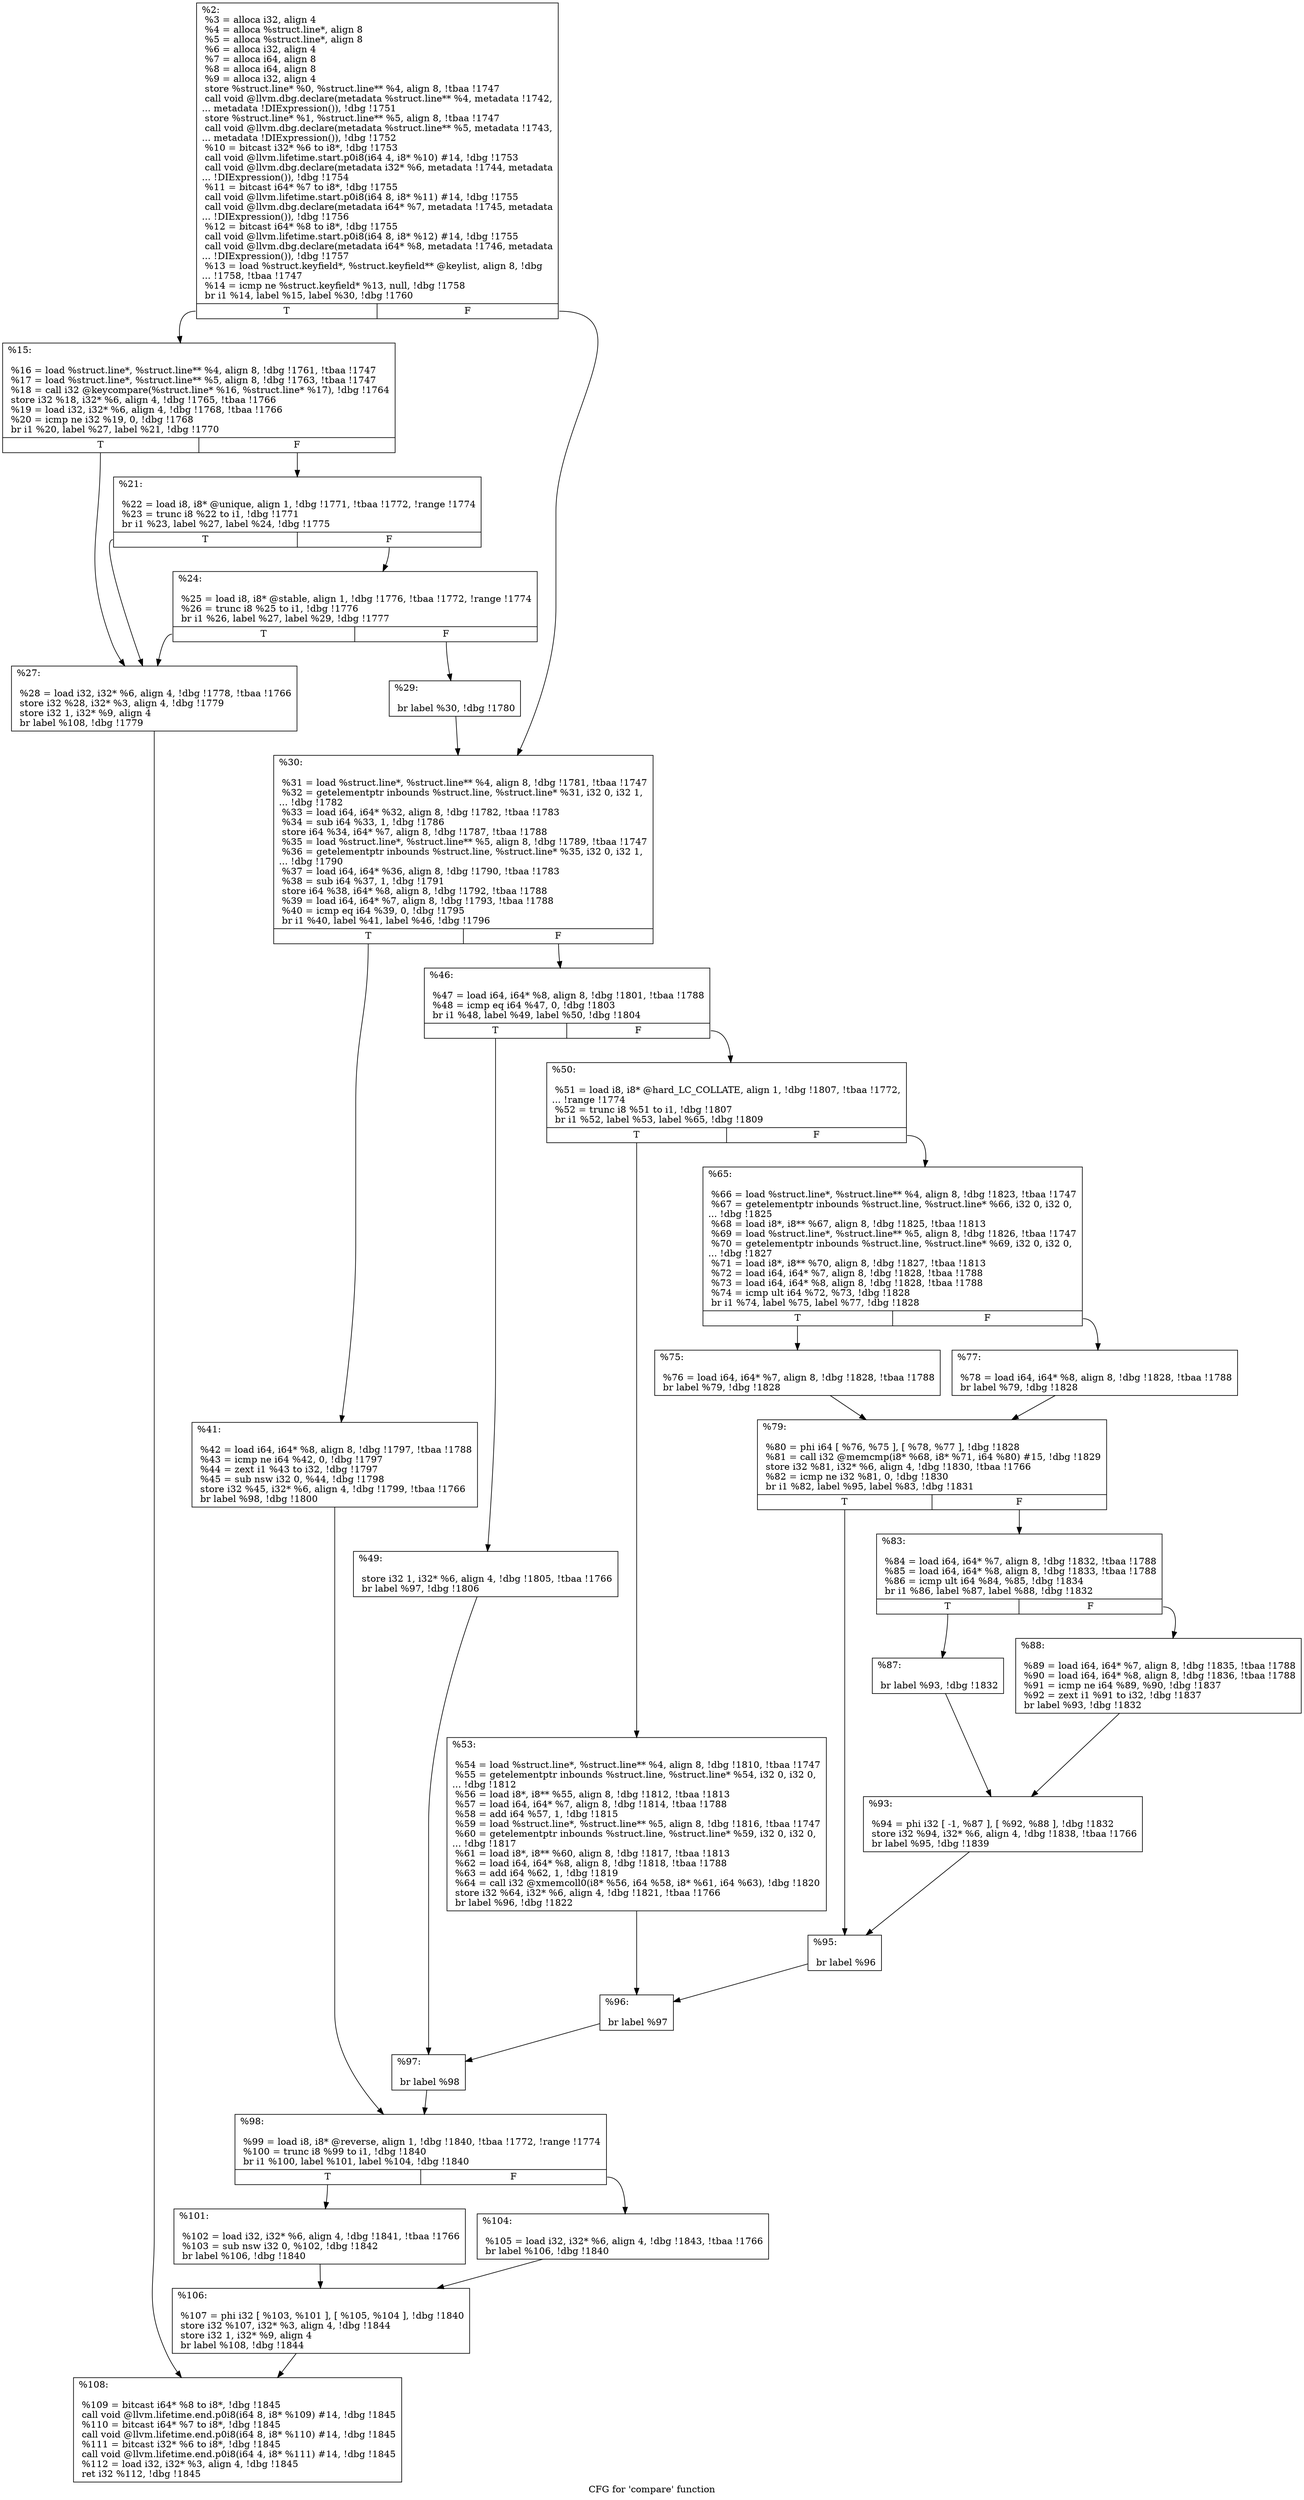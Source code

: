 digraph "CFG for 'compare' function" {
	label="CFG for 'compare' function";

	Node0x1e98de0 [shape=record,label="{%2:\l  %3 = alloca i32, align 4\l  %4 = alloca %struct.line*, align 8\l  %5 = alloca %struct.line*, align 8\l  %6 = alloca i32, align 4\l  %7 = alloca i64, align 8\l  %8 = alloca i64, align 8\l  %9 = alloca i32, align 4\l  store %struct.line* %0, %struct.line** %4, align 8, !tbaa !1747\l  call void @llvm.dbg.declare(metadata %struct.line** %4, metadata !1742,\l... metadata !DIExpression()), !dbg !1751\l  store %struct.line* %1, %struct.line** %5, align 8, !tbaa !1747\l  call void @llvm.dbg.declare(metadata %struct.line** %5, metadata !1743,\l... metadata !DIExpression()), !dbg !1752\l  %10 = bitcast i32* %6 to i8*, !dbg !1753\l  call void @llvm.lifetime.start.p0i8(i64 4, i8* %10) #14, !dbg !1753\l  call void @llvm.dbg.declare(metadata i32* %6, metadata !1744, metadata\l... !DIExpression()), !dbg !1754\l  %11 = bitcast i64* %7 to i8*, !dbg !1755\l  call void @llvm.lifetime.start.p0i8(i64 8, i8* %11) #14, !dbg !1755\l  call void @llvm.dbg.declare(metadata i64* %7, metadata !1745, metadata\l... !DIExpression()), !dbg !1756\l  %12 = bitcast i64* %8 to i8*, !dbg !1755\l  call void @llvm.lifetime.start.p0i8(i64 8, i8* %12) #14, !dbg !1755\l  call void @llvm.dbg.declare(metadata i64* %8, metadata !1746, metadata\l... !DIExpression()), !dbg !1757\l  %13 = load %struct.keyfield*, %struct.keyfield** @keylist, align 8, !dbg\l... !1758, !tbaa !1747\l  %14 = icmp ne %struct.keyfield* %13, null, !dbg !1758\l  br i1 %14, label %15, label %30, !dbg !1760\l|{<s0>T|<s1>F}}"];
	Node0x1e98de0:s0 -> Node0x1ea1410;
	Node0x1e98de0:s1 -> Node0x1ea15a0;
	Node0x1ea1410 [shape=record,label="{%15:\l\l  %16 = load %struct.line*, %struct.line** %4, align 8, !dbg !1761, !tbaa !1747\l  %17 = load %struct.line*, %struct.line** %5, align 8, !dbg !1763, !tbaa !1747\l  %18 = call i32 @keycompare(%struct.line* %16, %struct.line* %17), !dbg !1764\l  store i32 %18, i32* %6, align 4, !dbg !1765, !tbaa !1766\l  %19 = load i32, i32* %6, align 4, !dbg !1768, !tbaa !1766\l  %20 = icmp ne i32 %19, 0, !dbg !1768\l  br i1 %20, label %27, label %21, !dbg !1770\l|{<s0>T|<s1>F}}"];
	Node0x1ea1410:s0 -> Node0x1ea1500;
	Node0x1ea1410:s1 -> Node0x1ea1460;
	Node0x1ea1460 [shape=record,label="{%21:\l\l  %22 = load i8, i8* @unique, align 1, !dbg !1771, !tbaa !1772, !range !1774\l  %23 = trunc i8 %22 to i1, !dbg !1771\l  br i1 %23, label %27, label %24, !dbg !1775\l|{<s0>T|<s1>F}}"];
	Node0x1ea1460:s0 -> Node0x1ea1500;
	Node0x1ea1460:s1 -> Node0x1ea14b0;
	Node0x1ea14b0 [shape=record,label="{%24:\l\l  %25 = load i8, i8* @stable, align 1, !dbg !1776, !tbaa !1772, !range !1774\l  %26 = trunc i8 %25 to i1, !dbg !1776\l  br i1 %26, label %27, label %29, !dbg !1777\l|{<s0>T|<s1>F}}"];
	Node0x1ea14b0:s0 -> Node0x1ea1500;
	Node0x1ea14b0:s1 -> Node0x1ea1550;
	Node0x1ea1500 [shape=record,label="{%27:\l\l  %28 = load i32, i32* %6, align 4, !dbg !1778, !tbaa !1766\l  store i32 %28, i32* %3, align 4, !dbg !1779\l  store i32 1, i32* %9, align 4\l  br label %108, !dbg !1779\l}"];
	Node0x1ea1500 -> Node0x1ea1c30;
	Node0x1ea1550 [shape=record,label="{%29:\l\l  br label %30, !dbg !1780\l}"];
	Node0x1ea1550 -> Node0x1ea15a0;
	Node0x1ea15a0 [shape=record,label="{%30:\l\l  %31 = load %struct.line*, %struct.line** %4, align 8, !dbg !1781, !tbaa !1747\l  %32 = getelementptr inbounds %struct.line, %struct.line* %31, i32 0, i32 1,\l... !dbg !1782\l  %33 = load i64, i64* %32, align 8, !dbg !1782, !tbaa !1783\l  %34 = sub i64 %33, 1, !dbg !1786\l  store i64 %34, i64* %7, align 8, !dbg !1787, !tbaa !1788\l  %35 = load %struct.line*, %struct.line** %5, align 8, !dbg !1789, !tbaa !1747\l  %36 = getelementptr inbounds %struct.line, %struct.line* %35, i32 0, i32 1,\l... !dbg !1790\l  %37 = load i64, i64* %36, align 8, !dbg !1790, !tbaa !1783\l  %38 = sub i64 %37, 1, !dbg !1791\l  store i64 %38, i64* %8, align 8, !dbg !1792, !tbaa !1788\l  %39 = load i64, i64* %7, align 8, !dbg !1793, !tbaa !1788\l  %40 = icmp eq i64 %39, 0, !dbg !1795\l  br i1 %40, label %41, label %46, !dbg !1796\l|{<s0>T|<s1>F}}"];
	Node0x1ea15a0:s0 -> Node0x1ea15f0;
	Node0x1ea15a0:s1 -> Node0x1ea1640;
	Node0x1ea15f0 [shape=record,label="{%41:\l\l  %42 = load i64, i64* %8, align 8, !dbg !1797, !tbaa !1788\l  %43 = icmp ne i64 %42, 0, !dbg !1797\l  %44 = zext i1 %43 to i32, !dbg !1797\l  %45 = sub nsw i32 0, %44, !dbg !1798\l  store i32 %45, i32* %6, align 4, !dbg !1799, !tbaa !1766\l  br label %98, !dbg !1800\l}"];
	Node0x1ea15f0 -> Node0x1ea1af0;
	Node0x1ea1640 [shape=record,label="{%46:\l\l  %47 = load i64, i64* %8, align 8, !dbg !1801, !tbaa !1788\l  %48 = icmp eq i64 %47, 0, !dbg !1803\l  br i1 %48, label %49, label %50, !dbg !1804\l|{<s0>T|<s1>F}}"];
	Node0x1ea1640:s0 -> Node0x1ea1690;
	Node0x1ea1640:s1 -> Node0x1ea16e0;
	Node0x1ea1690 [shape=record,label="{%49:\l\l  store i32 1, i32* %6, align 4, !dbg !1805, !tbaa !1766\l  br label %97, !dbg !1806\l}"];
	Node0x1ea1690 -> Node0x1ea1aa0;
	Node0x1ea16e0 [shape=record,label="{%50:\l\l  %51 = load i8, i8* @hard_LC_COLLATE, align 1, !dbg !1807, !tbaa !1772,\l... !range !1774\l  %52 = trunc i8 %51 to i1, !dbg !1807\l  br i1 %52, label %53, label %65, !dbg !1809\l|{<s0>T|<s1>F}}"];
	Node0x1ea16e0:s0 -> Node0x1ea1730;
	Node0x1ea16e0:s1 -> Node0x1ea1780;
	Node0x1ea1730 [shape=record,label="{%53:\l\l  %54 = load %struct.line*, %struct.line** %4, align 8, !dbg !1810, !tbaa !1747\l  %55 = getelementptr inbounds %struct.line, %struct.line* %54, i32 0, i32 0,\l... !dbg !1812\l  %56 = load i8*, i8** %55, align 8, !dbg !1812, !tbaa !1813\l  %57 = load i64, i64* %7, align 8, !dbg !1814, !tbaa !1788\l  %58 = add i64 %57, 1, !dbg !1815\l  %59 = load %struct.line*, %struct.line** %5, align 8, !dbg !1816, !tbaa !1747\l  %60 = getelementptr inbounds %struct.line, %struct.line* %59, i32 0, i32 0,\l... !dbg !1817\l  %61 = load i8*, i8** %60, align 8, !dbg !1817, !tbaa !1813\l  %62 = load i64, i64* %8, align 8, !dbg !1818, !tbaa !1788\l  %63 = add i64 %62, 1, !dbg !1819\l  %64 = call i32 @xmemcoll0(i8* %56, i64 %58, i8* %61, i64 %63), !dbg !1820\l  store i32 %64, i32* %6, align 4, !dbg !1821, !tbaa !1766\l  br label %96, !dbg !1822\l}"];
	Node0x1ea1730 -> Node0x1ea1a50;
	Node0x1ea1780 [shape=record,label="{%65:\l\l  %66 = load %struct.line*, %struct.line** %4, align 8, !dbg !1823, !tbaa !1747\l  %67 = getelementptr inbounds %struct.line, %struct.line* %66, i32 0, i32 0,\l... !dbg !1825\l  %68 = load i8*, i8** %67, align 8, !dbg !1825, !tbaa !1813\l  %69 = load %struct.line*, %struct.line** %5, align 8, !dbg !1826, !tbaa !1747\l  %70 = getelementptr inbounds %struct.line, %struct.line* %69, i32 0, i32 0,\l... !dbg !1827\l  %71 = load i8*, i8** %70, align 8, !dbg !1827, !tbaa !1813\l  %72 = load i64, i64* %7, align 8, !dbg !1828, !tbaa !1788\l  %73 = load i64, i64* %8, align 8, !dbg !1828, !tbaa !1788\l  %74 = icmp ult i64 %72, %73, !dbg !1828\l  br i1 %74, label %75, label %77, !dbg !1828\l|{<s0>T|<s1>F}}"];
	Node0x1ea1780:s0 -> Node0x1ea17d0;
	Node0x1ea1780:s1 -> Node0x1ea1820;
	Node0x1ea17d0 [shape=record,label="{%75:\l\l  %76 = load i64, i64* %7, align 8, !dbg !1828, !tbaa !1788\l  br label %79, !dbg !1828\l}"];
	Node0x1ea17d0 -> Node0x1ea1870;
	Node0x1ea1820 [shape=record,label="{%77:\l\l  %78 = load i64, i64* %8, align 8, !dbg !1828, !tbaa !1788\l  br label %79, !dbg !1828\l}"];
	Node0x1ea1820 -> Node0x1ea1870;
	Node0x1ea1870 [shape=record,label="{%79:\l\l  %80 = phi i64 [ %76, %75 ], [ %78, %77 ], !dbg !1828\l  %81 = call i32 @memcmp(i8* %68, i8* %71, i64 %80) #15, !dbg !1829\l  store i32 %81, i32* %6, align 4, !dbg !1830, !tbaa !1766\l  %82 = icmp ne i32 %81, 0, !dbg !1830\l  br i1 %82, label %95, label %83, !dbg !1831\l|{<s0>T|<s1>F}}"];
	Node0x1ea1870:s0 -> Node0x1ea1a00;
	Node0x1ea1870:s1 -> Node0x1ea18c0;
	Node0x1ea18c0 [shape=record,label="{%83:\l\l  %84 = load i64, i64* %7, align 8, !dbg !1832, !tbaa !1788\l  %85 = load i64, i64* %8, align 8, !dbg !1833, !tbaa !1788\l  %86 = icmp ult i64 %84, %85, !dbg !1834\l  br i1 %86, label %87, label %88, !dbg !1832\l|{<s0>T|<s1>F}}"];
	Node0x1ea18c0:s0 -> Node0x1ea1910;
	Node0x1ea18c0:s1 -> Node0x1ea1960;
	Node0x1ea1910 [shape=record,label="{%87:\l\l  br label %93, !dbg !1832\l}"];
	Node0x1ea1910 -> Node0x1ea19b0;
	Node0x1ea1960 [shape=record,label="{%88:\l\l  %89 = load i64, i64* %7, align 8, !dbg !1835, !tbaa !1788\l  %90 = load i64, i64* %8, align 8, !dbg !1836, !tbaa !1788\l  %91 = icmp ne i64 %89, %90, !dbg !1837\l  %92 = zext i1 %91 to i32, !dbg !1837\l  br label %93, !dbg !1832\l}"];
	Node0x1ea1960 -> Node0x1ea19b0;
	Node0x1ea19b0 [shape=record,label="{%93:\l\l  %94 = phi i32 [ -1, %87 ], [ %92, %88 ], !dbg !1832\l  store i32 %94, i32* %6, align 4, !dbg !1838, !tbaa !1766\l  br label %95, !dbg !1839\l}"];
	Node0x1ea19b0 -> Node0x1ea1a00;
	Node0x1ea1a00 [shape=record,label="{%95:\l\l  br label %96\l}"];
	Node0x1ea1a00 -> Node0x1ea1a50;
	Node0x1ea1a50 [shape=record,label="{%96:\l\l  br label %97\l}"];
	Node0x1ea1a50 -> Node0x1ea1aa0;
	Node0x1ea1aa0 [shape=record,label="{%97:\l\l  br label %98\l}"];
	Node0x1ea1aa0 -> Node0x1ea1af0;
	Node0x1ea1af0 [shape=record,label="{%98:\l\l  %99 = load i8, i8* @reverse, align 1, !dbg !1840, !tbaa !1772, !range !1774\l  %100 = trunc i8 %99 to i1, !dbg !1840\l  br i1 %100, label %101, label %104, !dbg !1840\l|{<s0>T|<s1>F}}"];
	Node0x1ea1af0:s0 -> Node0x1ea1b40;
	Node0x1ea1af0:s1 -> Node0x1ea1b90;
	Node0x1ea1b40 [shape=record,label="{%101:\l\l  %102 = load i32, i32* %6, align 4, !dbg !1841, !tbaa !1766\l  %103 = sub nsw i32 0, %102, !dbg !1842\l  br label %106, !dbg !1840\l}"];
	Node0x1ea1b40 -> Node0x1ea1be0;
	Node0x1ea1b90 [shape=record,label="{%104:\l\l  %105 = load i32, i32* %6, align 4, !dbg !1843, !tbaa !1766\l  br label %106, !dbg !1840\l}"];
	Node0x1ea1b90 -> Node0x1ea1be0;
	Node0x1ea1be0 [shape=record,label="{%106:\l\l  %107 = phi i32 [ %103, %101 ], [ %105, %104 ], !dbg !1840\l  store i32 %107, i32* %3, align 4, !dbg !1844\l  store i32 1, i32* %9, align 4\l  br label %108, !dbg !1844\l}"];
	Node0x1ea1be0 -> Node0x1ea1c30;
	Node0x1ea1c30 [shape=record,label="{%108:\l\l  %109 = bitcast i64* %8 to i8*, !dbg !1845\l  call void @llvm.lifetime.end.p0i8(i64 8, i8* %109) #14, !dbg !1845\l  %110 = bitcast i64* %7 to i8*, !dbg !1845\l  call void @llvm.lifetime.end.p0i8(i64 8, i8* %110) #14, !dbg !1845\l  %111 = bitcast i32* %6 to i8*, !dbg !1845\l  call void @llvm.lifetime.end.p0i8(i64 4, i8* %111) #14, !dbg !1845\l  %112 = load i32, i32* %3, align 4, !dbg !1845\l  ret i32 %112, !dbg !1845\l}"];
}
